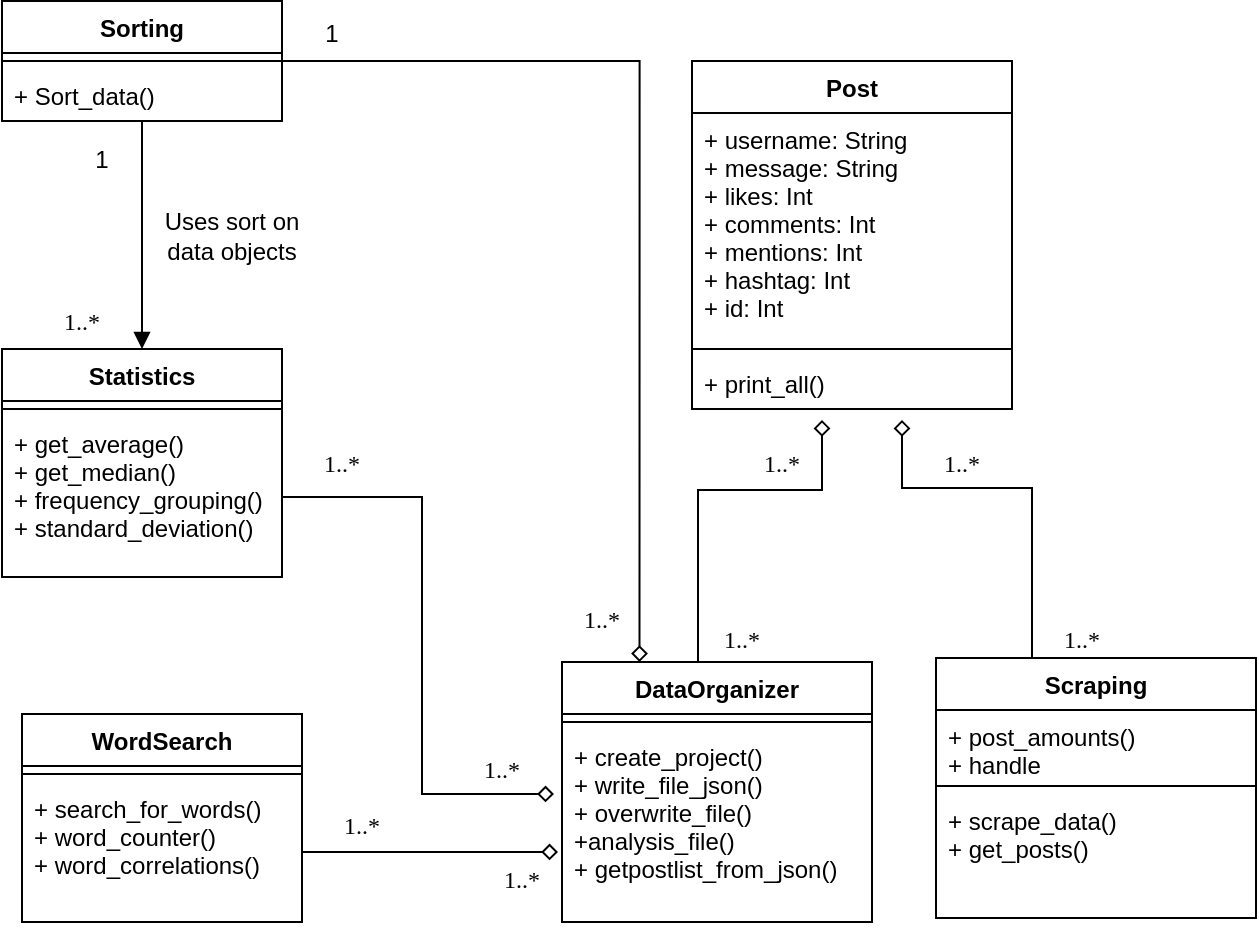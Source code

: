 <mxfile version="10.6.7" type="github"><diagram id="QG8bkJIo-b2U2rQoCnh7" name="Page-1"><mxGraphModel dx="716" dy="787" grid="1" gridSize="10" guides="1" tooltips="1" connect="1" arrows="1" fold="1" page="1" pageScale="1" pageWidth="827" pageHeight="1169" math="0" shadow="0"><root><mxCell id="0"/><mxCell id="1" parent="0"/><mxCell id="fAL2-cdBbvyhQACU6qNt-33" style="edgeStyle=orthogonalEdgeStyle;rounded=0;orthogonalLoop=1;jettySize=auto;html=1;entryX=0.5;entryY=0;entryDx=0;entryDy=0;strokeColor=#000000;endArrow=block;endFill=1;startArrow=none;startFill=0;" edge="1" parent="1" source="fAL2-cdBbvyhQACU6qNt-1" target="fAL2-cdBbvyhQACU6qNt-5"><mxGeometry relative="1" as="geometry"/></mxCell><mxCell id="fAL2-cdBbvyhQACU6qNt-40" style="edgeStyle=orthogonalEdgeStyle;rounded=0;orthogonalLoop=1;jettySize=auto;html=1;entryX=0.25;entryY=0;entryDx=0;entryDy=0;startArrow=none;startFill=0;endArrow=diamond;endFill=0;strokeColor=#000000;" edge="1" parent="1" source="fAL2-cdBbvyhQACU6qNt-1" target="fAL2-cdBbvyhQACU6qNt-25"><mxGeometry relative="1" as="geometry"/></mxCell><mxCell id="fAL2-cdBbvyhQACU6qNt-1" value="Sorting" style="swimlane;fontStyle=1;align=center;verticalAlign=top;childLayout=stackLayout;horizontal=1;startSize=26;horizontalStack=0;resizeParent=1;resizeParentMax=0;resizeLast=0;collapsible=1;marginBottom=0;" vertex="1" parent="1"><mxGeometry x="153" y="201.5" width="140" height="60" as="geometry"/></mxCell><mxCell id="fAL2-cdBbvyhQACU6qNt-3" value="" style="line;strokeWidth=1;fillColor=none;align=left;verticalAlign=middle;spacingTop=-1;spacingLeft=3;spacingRight=3;rotatable=0;labelPosition=right;points=[];portConstraint=eastwest;" vertex="1" parent="fAL2-cdBbvyhQACU6qNt-1"><mxGeometry y="26" width="140" height="8" as="geometry"/></mxCell><mxCell id="fAL2-cdBbvyhQACU6qNt-4" value="+ Sort_data()" style="text;strokeColor=none;fillColor=none;align=left;verticalAlign=top;spacingLeft=4;spacingRight=4;overflow=hidden;rotatable=0;points=[[0,0.5],[1,0.5]];portConstraint=eastwest;" vertex="1" parent="fAL2-cdBbvyhQACU6qNt-1"><mxGeometry y="34" width="140" height="26" as="geometry"/></mxCell><mxCell id="fAL2-cdBbvyhQACU6qNt-5" value="Statistics" style="swimlane;fontStyle=1;align=center;verticalAlign=top;childLayout=stackLayout;horizontal=1;startSize=26;horizontalStack=0;resizeParent=1;resizeParentMax=0;resizeLast=0;collapsible=1;marginBottom=0;" vertex="1" parent="1"><mxGeometry x="153" y="375.5" width="140" height="114" as="geometry"/></mxCell><mxCell id="fAL2-cdBbvyhQACU6qNt-7" value="" style="line;strokeWidth=1;fillColor=none;align=left;verticalAlign=middle;spacingTop=-1;spacingLeft=3;spacingRight=3;rotatable=0;labelPosition=right;points=[];portConstraint=eastwest;" vertex="1" parent="fAL2-cdBbvyhQACU6qNt-5"><mxGeometry y="26" width="140" height="8" as="geometry"/></mxCell><mxCell id="fAL2-cdBbvyhQACU6qNt-8" value="+ get_average()&#xA;+ get_median()&#xA;+ frequency_grouping()&#xA;+ standard_deviation()&#xA;" style="text;strokeColor=none;fillColor=none;align=left;verticalAlign=top;spacingLeft=4;spacingRight=4;overflow=hidden;rotatable=0;points=[[0,0.5],[1,0.5]];portConstraint=eastwest;" vertex="1" parent="fAL2-cdBbvyhQACU6qNt-5"><mxGeometry y="34" width="140" height="80" as="geometry"/></mxCell><mxCell id="fAL2-cdBbvyhQACU6qNt-17" value="WordSearch" style="swimlane;fontStyle=1;align=center;verticalAlign=top;childLayout=stackLayout;horizontal=1;startSize=26;horizontalStack=0;resizeParent=1;resizeParentMax=0;resizeLast=0;collapsible=1;marginBottom=0;" vertex="1" parent="1"><mxGeometry x="163" y="558" width="140" height="104" as="geometry"/></mxCell><mxCell id="fAL2-cdBbvyhQACU6qNt-19" value="" style="line;strokeWidth=1;fillColor=none;align=left;verticalAlign=middle;spacingTop=-1;spacingLeft=3;spacingRight=3;rotatable=0;labelPosition=right;points=[];portConstraint=eastwest;" vertex="1" parent="fAL2-cdBbvyhQACU6qNt-17"><mxGeometry y="26" width="140" height="8" as="geometry"/></mxCell><mxCell id="fAL2-cdBbvyhQACU6qNt-20" value="+ search_for_words()&#xA;+ word_counter()&#xA;+ word_correlations()&#xA;" style="text;strokeColor=none;fillColor=none;align=left;verticalAlign=top;spacingLeft=4;spacingRight=4;overflow=hidden;rotatable=0;points=[[0,0.5],[1,0.5]];portConstraint=eastwest;" vertex="1" parent="fAL2-cdBbvyhQACU6qNt-17"><mxGeometry y="34" width="140" height="70" as="geometry"/></mxCell><mxCell id="fAL2-cdBbvyhQACU6qNt-21" value="Post" style="swimlane;fontStyle=1;align=center;verticalAlign=top;childLayout=stackLayout;horizontal=1;startSize=26;horizontalStack=0;resizeParent=1;resizeParentMax=0;resizeLast=0;collapsible=1;marginBottom=0;" vertex="1" parent="1"><mxGeometry x="498" y="231.5" width="160" height="174" as="geometry"/></mxCell><mxCell id="fAL2-cdBbvyhQACU6qNt-22" value="+ username: String&#xA;+ message: String&#xA;+ likes: Int&#xA;+ comments: Int&#xA;+ mentions: Int&#xA;+ hashtag: Int&#xA;+ id: Int&#xA;&#xA;" style="text;strokeColor=none;fillColor=none;align=left;verticalAlign=top;spacingLeft=4;spacingRight=4;overflow=hidden;rotatable=0;points=[[0,0.5],[1,0.5]];portConstraint=eastwest;" vertex="1" parent="fAL2-cdBbvyhQACU6qNt-21"><mxGeometry y="26" width="160" height="114" as="geometry"/></mxCell><mxCell id="fAL2-cdBbvyhQACU6qNt-23" value="" style="line;strokeWidth=1;fillColor=none;align=left;verticalAlign=middle;spacingTop=-1;spacingLeft=3;spacingRight=3;rotatable=0;labelPosition=right;points=[];portConstraint=eastwest;" vertex="1" parent="fAL2-cdBbvyhQACU6qNt-21"><mxGeometry y="140" width="160" height="8" as="geometry"/></mxCell><mxCell id="fAL2-cdBbvyhQACU6qNt-24" value="+ print_all()" style="text;strokeColor=none;fillColor=none;align=left;verticalAlign=top;spacingLeft=4;spacingRight=4;overflow=hidden;rotatable=0;points=[[0,0.5],[1,0.5]];portConstraint=eastwest;" vertex="1" parent="fAL2-cdBbvyhQACU6qNt-21"><mxGeometry y="148" width="160" height="26" as="geometry"/></mxCell><mxCell id="fAL2-cdBbvyhQACU6qNt-46" style="edgeStyle=orthogonalEdgeStyle;rounded=0;orthogonalLoop=1;jettySize=auto;html=1;startArrow=none;startFill=0;endArrow=diamond;endFill=0;strokeColor=#000000;" edge="1" parent="1" source="fAL2-cdBbvyhQACU6qNt-25"><mxGeometry relative="1" as="geometry"><mxPoint x="563" y="411" as="targetPoint"/><Array as="points"><mxPoint x="501" y="446"/><mxPoint x="563" y="446"/><mxPoint x="563" y="411"/></Array></mxGeometry></mxCell><mxCell id="fAL2-cdBbvyhQACU6qNt-25" value="DataOrganizer" style="swimlane;fontStyle=1;align=center;verticalAlign=top;childLayout=stackLayout;horizontal=1;startSize=26;horizontalStack=0;resizeParent=1;resizeParentMax=0;resizeLast=0;collapsible=1;marginBottom=0;" vertex="1" parent="1"><mxGeometry x="433" y="532" width="155" height="130" as="geometry"/></mxCell><mxCell id="fAL2-cdBbvyhQACU6qNt-27" value="" style="line;strokeWidth=1;fillColor=none;align=left;verticalAlign=middle;spacingTop=-1;spacingLeft=3;spacingRight=3;rotatable=0;labelPosition=right;points=[];portConstraint=eastwest;" vertex="1" parent="fAL2-cdBbvyhQACU6qNt-25"><mxGeometry y="26" width="155" height="8" as="geometry"/></mxCell><mxCell id="fAL2-cdBbvyhQACU6qNt-28" value="+ create_project()&#xA;+ write_file_json()&#xA;+ overwrite_file()&#xA;+analysis_file()&#xA;+ getpostlist_from_json()&#xA;&#xA;" style="text;strokeColor=none;fillColor=none;align=left;verticalAlign=top;spacingLeft=4;spacingRight=4;overflow=hidden;rotatable=0;points=[[0,0.5],[1,0.5]];portConstraint=eastwest;" vertex="1" parent="fAL2-cdBbvyhQACU6qNt-25"><mxGeometry y="34" width="155" height="96" as="geometry"/></mxCell><mxCell id="fAL2-cdBbvyhQACU6qNt-47" style="edgeStyle=orthogonalEdgeStyle;rounded=0;orthogonalLoop=1;jettySize=auto;html=1;startArrow=none;startFill=0;endArrow=diamond;endFill=0;strokeColor=#000000;" edge="1" parent="1" source="fAL2-cdBbvyhQACU6qNt-29"><mxGeometry relative="1" as="geometry"><mxPoint x="603" y="411" as="targetPoint"/><Array as="points"><mxPoint x="668" y="445"/><mxPoint x="603" y="445"/><mxPoint x="603" y="411"/></Array></mxGeometry></mxCell><mxCell id="fAL2-cdBbvyhQACU6qNt-29" value="Scraping" style="swimlane;fontStyle=1;align=center;verticalAlign=top;childLayout=stackLayout;horizontal=1;startSize=26;horizontalStack=0;resizeParent=1;resizeParentMax=0;resizeLast=0;collapsible=1;marginBottom=0;" vertex="1" parent="1"><mxGeometry x="620" y="530" width="160" height="130" as="geometry"/></mxCell><mxCell id="fAL2-cdBbvyhQACU6qNt-30" value="+ post_amounts()&#xA;+ handle&#xA;" style="text;strokeColor=none;fillColor=none;align=left;verticalAlign=top;spacingLeft=4;spacingRight=4;overflow=hidden;rotatable=0;points=[[0,0.5],[1,0.5]];portConstraint=eastwest;" vertex="1" parent="fAL2-cdBbvyhQACU6qNt-29"><mxGeometry y="26" width="160" height="34" as="geometry"/></mxCell><mxCell id="fAL2-cdBbvyhQACU6qNt-31" value="" style="line;strokeWidth=1;fillColor=none;align=left;verticalAlign=middle;spacingTop=-1;spacingLeft=3;spacingRight=3;rotatable=0;labelPosition=right;points=[];portConstraint=eastwest;" vertex="1" parent="fAL2-cdBbvyhQACU6qNt-29"><mxGeometry y="60" width="160" height="8" as="geometry"/></mxCell><mxCell id="fAL2-cdBbvyhQACU6qNt-32" value="+ scrape_data()&#xA;+ get_posts()&#xA;" style="text;strokeColor=none;fillColor=none;align=left;verticalAlign=top;spacingLeft=4;spacingRight=4;overflow=hidden;rotatable=0;points=[[0,0.5],[1,0.5]];portConstraint=eastwest;" vertex="1" parent="fAL2-cdBbvyhQACU6qNt-29"><mxGeometry y="68" width="160" height="62" as="geometry"/></mxCell><mxCell id="fAL2-cdBbvyhQACU6qNt-39" style="edgeStyle=orthogonalEdgeStyle;rounded=0;orthogonalLoop=1;jettySize=auto;html=1;entryX=-0.026;entryY=0.333;entryDx=0;entryDy=0;startArrow=none;startFill=0;endArrow=diamond;endFill=0;strokeColor=#000000;entryPerimeter=0;" edge="1" parent="1" source="fAL2-cdBbvyhQACU6qNt-8" target="fAL2-cdBbvyhQACU6qNt-28"><mxGeometry relative="1" as="geometry"/></mxCell><mxCell id="fAL2-cdBbvyhQACU6qNt-44" value="1" style="text;html=1;strokeColor=none;fillColor=none;align=center;verticalAlign=middle;whiteSpace=wrap;rounded=0;" vertex="1" parent="1"><mxGeometry x="298" y="207.5" width="40" height="20" as="geometry"/></mxCell><mxCell id="fAL2-cdBbvyhQACU6qNt-48" value="&lt;font face=&quot;Tahoma&quot;&gt;1..*&lt;/font&gt;" style="text;html=1;strokeColor=none;fillColor=none;align=center;verticalAlign=middle;whiteSpace=wrap;rounded=0;" vertex="1" parent="1"><mxGeometry x="433" y="501" width="40" height="20" as="geometry"/></mxCell><mxCell id="fAL2-cdBbvyhQACU6qNt-49" value="&lt;font face=&quot;Tahoma&quot;&gt;1..*&lt;/font&gt;" style="text;html=1;strokeColor=none;fillColor=none;align=center;verticalAlign=middle;whiteSpace=wrap;rounded=0;" vertex="1" parent="1"><mxGeometry x="393" y="631" width="40" height="20" as="geometry"/></mxCell><mxCell id="fAL2-cdBbvyhQACU6qNt-52" style="edgeStyle=orthogonalEdgeStyle;rounded=0;orthogonalLoop=1;jettySize=auto;html=1;startArrow=none;startFill=0;endArrow=diamond;endFill=0;strokeColor=#000000;entryX=-0.013;entryY=0.635;entryDx=0;entryDy=0;entryPerimeter=0;" edge="1" parent="1" source="fAL2-cdBbvyhQACU6qNt-20" target="fAL2-cdBbvyhQACU6qNt-28"><mxGeometry relative="1" as="geometry"><mxPoint x="423" y="627" as="targetPoint"/></mxGeometry></mxCell><mxCell id="fAL2-cdBbvyhQACU6qNt-54" value="Uses sort on data objects" style="text;html=1;strokeColor=none;fillColor=none;align=center;verticalAlign=middle;whiteSpace=wrap;rounded=0;" vertex="1" parent="1"><mxGeometry x="233" y="309" width="70" height="20" as="geometry"/></mxCell><mxCell id="fAL2-cdBbvyhQACU6qNt-55" value="1" style="text;html=1;strokeColor=none;fillColor=none;align=center;verticalAlign=middle;whiteSpace=wrap;rounded=0;" vertex="1" parent="1"><mxGeometry x="183" y="271" width="40" height="20" as="geometry"/></mxCell><mxCell id="fAL2-cdBbvyhQACU6qNt-57" value="&lt;font face=&quot;Tahoma&quot;&gt;1..*&lt;/font&gt;" style="text;html=1;strokeColor=none;fillColor=none;align=center;verticalAlign=middle;whiteSpace=wrap;rounded=0;" vertex="1" parent="1"><mxGeometry x="523" y="422.5" width="40" height="20" as="geometry"/></mxCell><mxCell id="fAL2-cdBbvyhQACU6qNt-58" value="&lt;font face=&quot;Tahoma&quot;&gt;1..*&lt;/font&gt;" style="text;html=1;strokeColor=none;fillColor=none;align=center;verticalAlign=middle;whiteSpace=wrap;rounded=0;" vertex="1" parent="1"><mxGeometry x="503" y="511" width="40" height="20" as="geometry"/></mxCell><mxCell id="fAL2-cdBbvyhQACU6qNt-59" value="&lt;font face=&quot;Tahoma&quot;&gt;1..*&lt;/font&gt;" style="text;html=1;strokeColor=none;fillColor=none;align=center;verticalAlign=middle;whiteSpace=wrap;rounded=0;" vertex="1" parent="1"><mxGeometry x="613" y="422.5" width="40" height="20" as="geometry"/></mxCell><mxCell id="fAL2-cdBbvyhQACU6qNt-60" value="&lt;font face=&quot;Tahoma&quot;&gt;1..*&lt;/font&gt;" style="text;html=1;strokeColor=none;fillColor=none;align=center;verticalAlign=middle;whiteSpace=wrap;rounded=0;" vertex="1" parent="1"><mxGeometry x="673" y="511" width="40" height="20" as="geometry"/></mxCell><mxCell id="fAL2-cdBbvyhQACU6qNt-61" value="&lt;font face=&quot;Tahoma&quot;&gt;1..*&lt;/font&gt;" style="text;html=1;strokeColor=none;fillColor=none;align=center;verticalAlign=middle;whiteSpace=wrap;rounded=0;" vertex="1" parent="1"><mxGeometry x="383" y="576" width="40" height="20" as="geometry"/></mxCell><mxCell id="fAL2-cdBbvyhQACU6qNt-62" value="&lt;font face=&quot;Tahoma&quot;&gt;1..*&lt;/font&gt;" style="text;html=1;strokeColor=none;fillColor=none;align=center;verticalAlign=middle;whiteSpace=wrap;rounded=0;" vertex="1" parent="1"><mxGeometry x="303" y="422.5" width="40" height="20" as="geometry"/></mxCell><mxCell id="fAL2-cdBbvyhQACU6qNt-63" value="&lt;font face=&quot;Tahoma&quot;&gt;1..*&lt;/font&gt;" style="text;html=1;strokeColor=none;fillColor=none;align=center;verticalAlign=middle;whiteSpace=wrap;rounded=0;" vertex="1" parent="1"><mxGeometry x="313" y="604" width="40" height="20" as="geometry"/></mxCell><mxCell id="fAL2-cdBbvyhQACU6qNt-64" value="&lt;font face=&quot;Tahoma&quot;&gt;1..*&lt;/font&gt;" style="text;html=1;strokeColor=none;fillColor=none;align=center;verticalAlign=middle;whiteSpace=wrap;rounded=0;" vertex="1" parent="1"><mxGeometry x="173" y="351.5" width="40" height="20" as="geometry"/></mxCell></root></mxGraphModel></diagram></mxfile>